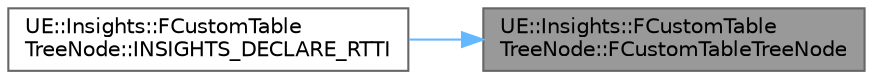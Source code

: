 digraph "UE::Insights::FCustomTableTreeNode::FCustomTableTreeNode"
{
 // INTERACTIVE_SVG=YES
 // LATEX_PDF_SIZE
  bgcolor="transparent";
  edge [fontname=Helvetica,fontsize=10,labelfontname=Helvetica,labelfontsize=10];
  node [fontname=Helvetica,fontsize=10,shape=box,height=0.2,width=0.4];
  rankdir="RL";
  Node1 [id="Node000001",label="UE::Insights::FCustomTable\lTreeNode::FCustomTableTreeNode",height=0.2,width=0.4,color="gray40", fillcolor="grey60", style="filled", fontcolor="black",tooltip="Initialization constructor for a table record node."];
  Node1 -> Node2 [id="edge1_Node000001_Node000002",dir="back",color="steelblue1",style="solid",tooltip=" "];
  Node2 [id="Node000002",label="UE::Insights::FCustomTable\lTreeNode::INSIGHTS_DECLARE_RTTI",height=0.2,width=0.4,color="grey40", fillcolor="white", style="filled",URL="$d2/dbe/classUE_1_1Insights_1_1FCustomTableTreeNode.html#a1df3f4fb7ea7edbdefff6f3932a39861",tooltip="Initialization constructor for a table record node."];
}
